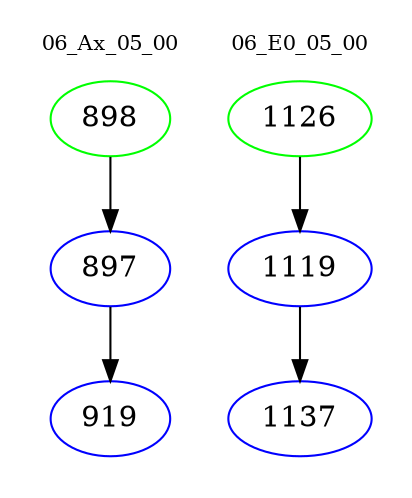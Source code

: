 digraph{
subgraph cluster_0 {
color = white
label = "06_Ax_05_00";
fontsize=10;
T0_898 [label="898", color="green"]
T0_898 -> T0_897 [color="black"]
T0_897 [label="897", color="blue"]
T0_897 -> T0_919 [color="black"]
T0_919 [label="919", color="blue"]
}
subgraph cluster_1 {
color = white
label = "06_E0_05_00";
fontsize=10;
T1_1126 [label="1126", color="green"]
T1_1126 -> T1_1119 [color="black"]
T1_1119 [label="1119", color="blue"]
T1_1119 -> T1_1137 [color="black"]
T1_1137 [label="1137", color="blue"]
}
}
